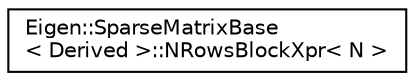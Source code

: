 digraph "Graphical Class Hierarchy"
{
  edge [fontname="Helvetica",fontsize="10",labelfontname="Helvetica",labelfontsize="10"];
  node [fontname="Helvetica",fontsize="10",shape=record];
  rankdir="LR";
  Node1 [label="Eigen::SparseMatrixBase\l\< Derived \>::NRowsBlockXpr\< N \>",height=0.2,width=0.4,color="black", fillcolor="white", style="filled",URL="$struct_eigen_1_1_sparse_matrix_base_1_1_n_rows_block_xpr.html"];
}
